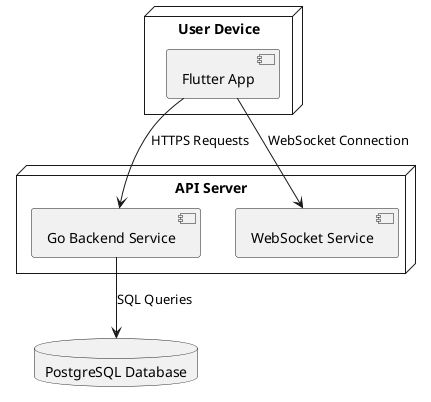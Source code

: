 @startuml
node "User Device" {
  [Flutter App]
}

node "API Server" {
  [Go Backend Service]
  [WebSocket Service]
}

database "PostgreSQL Database" as DB

[Flutter App] --> [Go Backend Service] : HTTPS Requests
[Flutter App] --> [WebSocket Service] : WebSocket Connection
[Go Backend Service] --> DB : SQL Queries
@enduml
